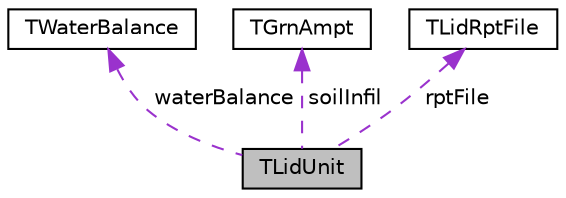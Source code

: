 digraph "TLidUnit"
{
  edge [fontname="Helvetica",fontsize="10",labelfontname="Helvetica",labelfontsize="10"];
  node [fontname="Helvetica",fontsize="10",shape=record];
  Node1 [label="TLidUnit",height=0.2,width=0.4,color="black", fillcolor="grey75", style="filled", fontcolor="black"];
  Node2 -> Node1 [dir="back",color="darkorchid3",fontsize="10",style="dashed",label=" waterBalance" ,fontname="Helvetica"];
  Node2 [label="TWaterBalance",height=0.2,width=0.4,color="black", fillcolor="white", style="filled",URL="$de/d28/struct_t_water_balance.html"];
  Node3 -> Node1 [dir="back",color="darkorchid3",fontsize="10",style="dashed",label=" soilInfil" ,fontname="Helvetica"];
  Node3 [label="TGrnAmpt",height=0.2,width=0.4,color="black", fillcolor="white", style="filled",URL="$d8/d80/struct_t_grn_ampt.html"];
  Node4 -> Node1 [dir="back",color="darkorchid3",fontsize="10",style="dashed",label=" rptFile" ,fontname="Helvetica"];
  Node4 [label="TLidRptFile",height=0.2,width=0.4,color="black", fillcolor="white", style="filled",URL="$dd/dcb/struct_t_lid_rpt_file.html"];
}
